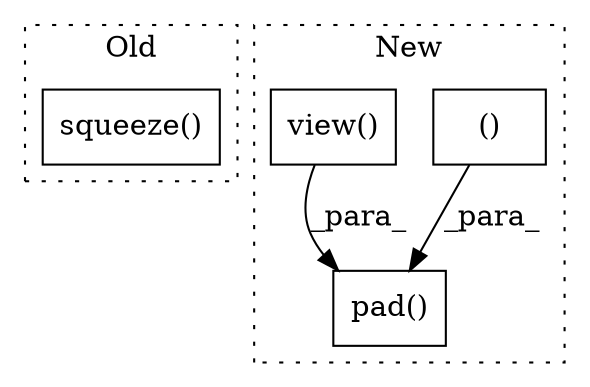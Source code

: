 digraph G {
subgraph cluster0 {
1 [label="squeeze()" a="75" s="7090" l="22" shape="box"];
label = "Old";
style="dotted";
}
subgraph cluster1 {
2 [label="pad()" a="75" s="8019,8055" l="6,1" shape="box"];
3 [label="()" a="54" s="8046" l="8" shape="box"];
4 [label="view()" a="75" s="7808,7872" l="23,1" shape="box"];
label = "New";
style="dotted";
}
3 -> 2 [label="_para_"];
4 -> 2 [label="_para_"];
}